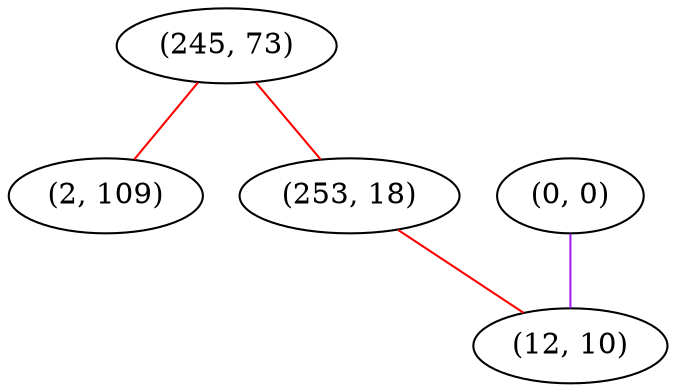 graph "" {
"(245, 73)";
"(2, 109)";
"(0, 0)";
"(253, 18)";
"(12, 10)";
"(245, 73)" -- "(2, 109)"  [color=red, key=0, weight=1];
"(245, 73)" -- "(253, 18)"  [color=red, key=0, weight=1];
"(0, 0)" -- "(12, 10)"  [color=purple, key=0, weight=4];
"(253, 18)" -- "(12, 10)"  [color=red, key=0, weight=1];
}
